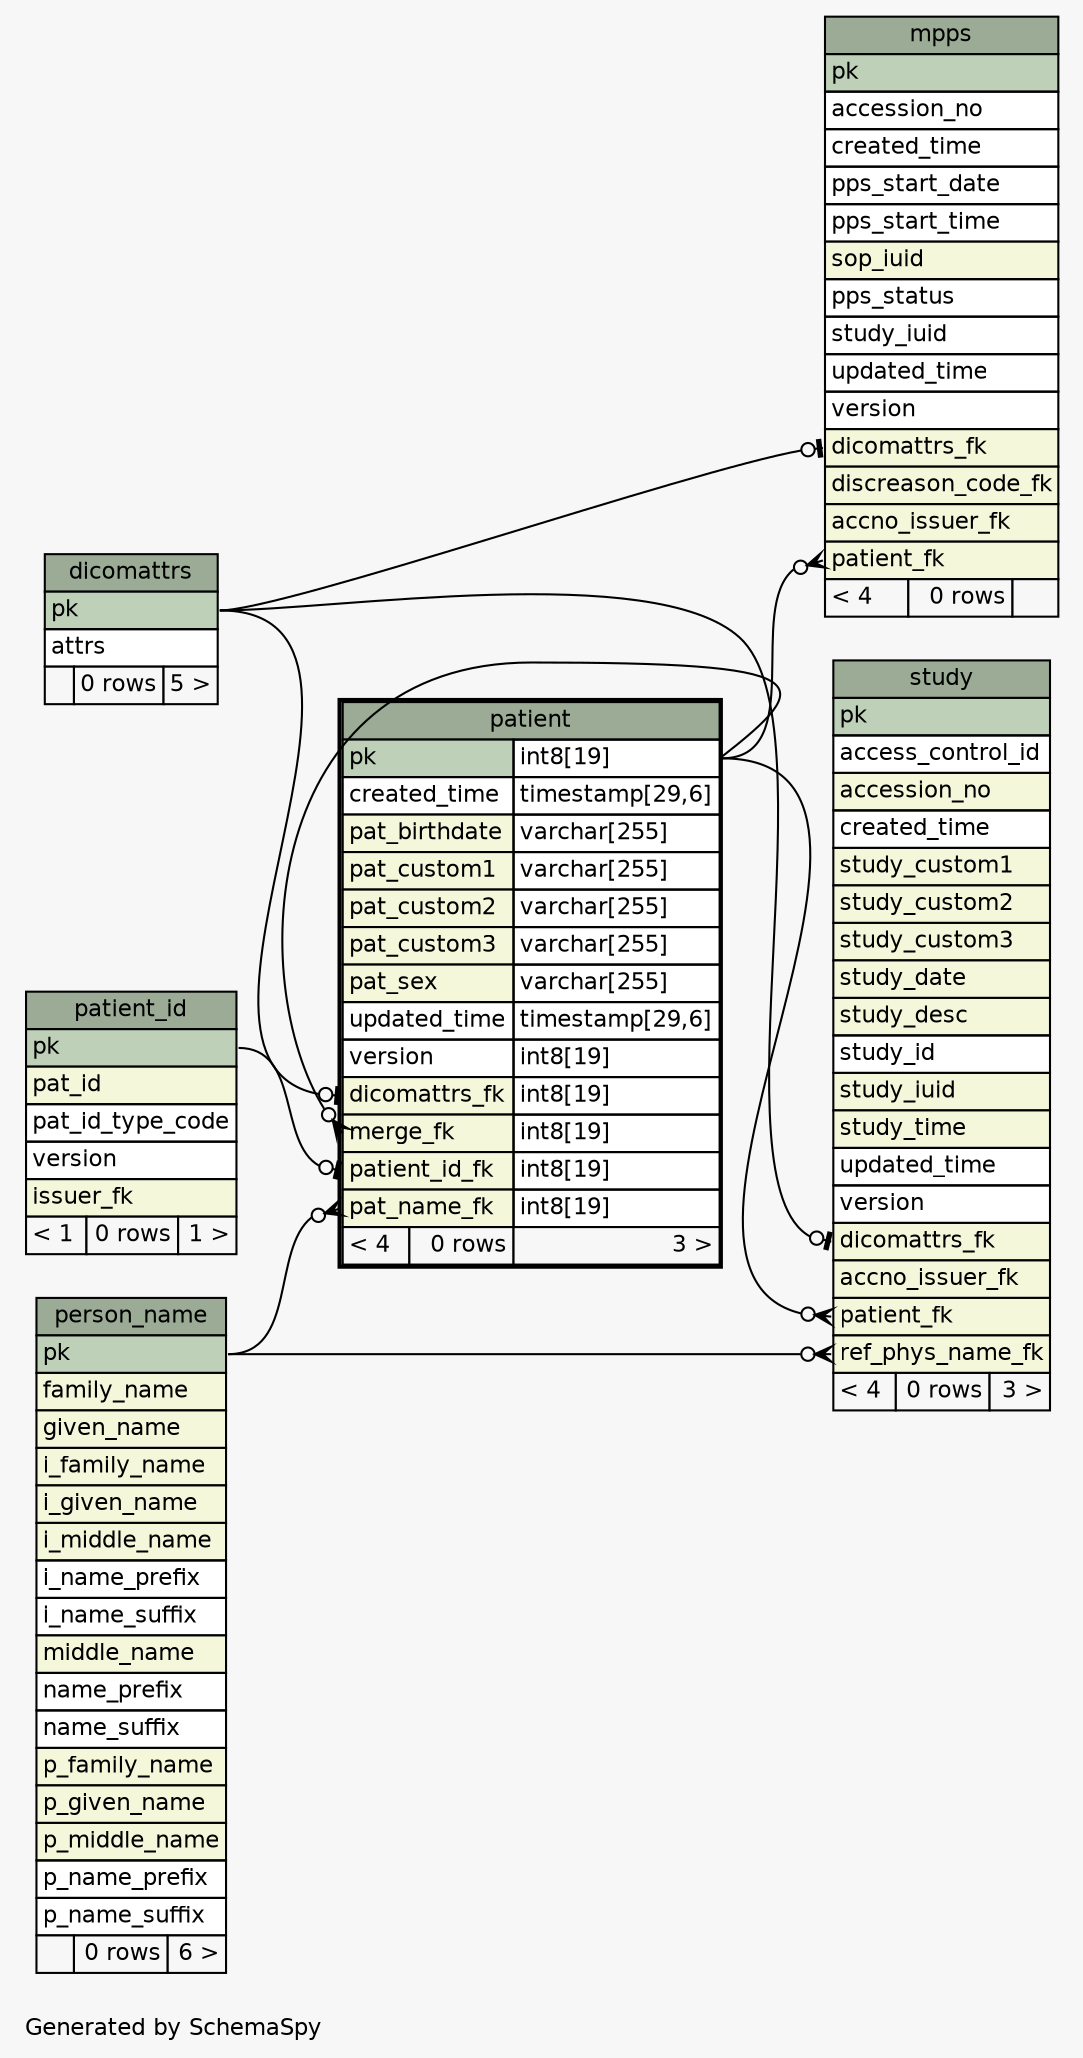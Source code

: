 // dot 2.36.0 on Linux 3.16.0-57-generic
// SchemaSpy rev 590
digraph "oneDegreeRelationshipsDiagram" {
  graph [
    rankdir="RL"
    bgcolor="#f7f7f7"
    label="\nGenerated by SchemaSpy"
    labeljust="l"
    nodesep="0.18"
    ranksep="0.46"
    fontname="Helvetica"
    fontsize="11"
  ];
  node [
    fontname="Helvetica"
    fontsize="11"
    shape="plaintext"
  ];
  edge [
    arrowsize="0.8"
  ];
  "mpps":"dicomattrs_fk":w -> "dicomattrs":"pk":e [arrowhead=none dir=back arrowtail=teeodot];
  "mpps":"patient_fk":w -> "patient":"pk.type":e [arrowhead=none dir=back arrowtail=crowodot];
  "patient":"dicomattrs_fk":w -> "dicomattrs":"pk":e [arrowhead=none dir=back arrowtail=teeodot];
  "patient":"merge_fk":w -> "patient":"pk.type":e [arrowhead=none dir=back arrowtail=crowodot];
  "patient":"pat_name_fk":w -> "person_name":"pk":e [arrowhead=none dir=back arrowtail=crowodot];
  "patient":"patient_id_fk":w -> "patient_id":"pk":e [arrowhead=none dir=back arrowtail=teeodot];
  "study":"dicomattrs_fk":w -> "dicomattrs":"pk":e [arrowhead=none dir=back arrowtail=teeodot];
  "study":"patient_fk":w -> "patient":"pk.type":e [arrowhead=none dir=back arrowtail=crowodot];
  "study":"ref_phys_name_fk":w -> "person_name":"pk":e [arrowhead=none dir=back arrowtail=crowodot];
  "dicomattrs" [
    label=<
    <TABLE BORDER="0" CELLBORDER="1" CELLSPACING="0" BGCOLOR="#ffffff">
      <TR><TD COLSPAN="3" BGCOLOR="#9bab96" ALIGN="CENTER">dicomattrs</TD></TR>
      <TR><TD PORT="pk" COLSPAN="3" BGCOLOR="#bed1b8" ALIGN="LEFT">pk</TD></TR>
      <TR><TD PORT="attrs" COLSPAN="3" ALIGN="LEFT">attrs</TD></TR>
      <TR><TD ALIGN="LEFT" BGCOLOR="#f7f7f7">  </TD><TD ALIGN="RIGHT" BGCOLOR="#f7f7f7">0 rows</TD><TD ALIGN="RIGHT" BGCOLOR="#f7f7f7">5 &gt;</TD></TR>
    </TABLE>>
    URL="dicomattrs.html"
    tooltip="dicomattrs"
  ];
  "mpps" [
    label=<
    <TABLE BORDER="0" CELLBORDER="1" CELLSPACING="0" BGCOLOR="#ffffff">
      <TR><TD COLSPAN="3" BGCOLOR="#9bab96" ALIGN="CENTER">mpps</TD></TR>
      <TR><TD PORT="pk" COLSPAN="3" BGCOLOR="#bed1b8" ALIGN="LEFT">pk</TD></TR>
      <TR><TD PORT="accession_no" COLSPAN="3" ALIGN="LEFT">accession_no</TD></TR>
      <TR><TD PORT="created_time" COLSPAN="3" ALIGN="LEFT">created_time</TD></TR>
      <TR><TD PORT="pps_start_date" COLSPAN="3" ALIGN="LEFT">pps_start_date</TD></TR>
      <TR><TD PORT="pps_start_time" COLSPAN="3" ALIGN="LEFT">pps_start_time</TD></TR>
      <TR><TD PORT="sop_iuid" COLSPAN="3" BGCOLOR="#f4f7da" ALIGN="LEFT">sop_iuid</TD></TR>
      <TR><TD PORT="pps_status" COLSPAN="3" ALIGN="LEFT">pps_status</TD></TR>
      <TR><TD PORT="study_iuid" COLSPAN="3" ALIGN="LEFT">study_iuid</TD></TR>
      <TR><TD PORT="updated_time" COLSPAN="3" ALIGN="LEFT">updated_time</TD></TR>
      <TR><TD PORT="version" COLSPAN="3" ALIGN="LEFT">version</TD></TR>
      <TR><TD PORT="dicomattrs_fk" COLSPAN="3" BGCOLOR="#f4f7da" ALIGN="LEFT">dicomattrs_fk</TD></TR>
      <TR><TD PORT="discreason_code_fk" COLSPAN="3" BGCOLOR="#f4f7da" ALIGN="LEFT">discreason_code_fk</TD></TR>
      <TR><TD PORT="accno_issuer_fk" COLSPAN="3" BGCOLOR="#f4f7da" ALIGN="LEFT">accno_issuer_fk</TD></TR>
      <TR><TD PORT="patient_fk" COLSPAN="3" BGCOLOR="#f4f7da" ALIGN="LEFT">patient_fk</TD></TR>
      <TR><TD ALIGN="LEFT" BGCOLOR="#f7f7f7">&lt; 4</TD><TD ALIGN="RIGHT" BGCOLOR="#f7f7f7">0 rows</TD><TD ALIGN="RIGHT" BGCOLOR="#f7f7f7">  </TD></TR>
    </TABLE>>
    URL="mpps.html"
    tooltip="mpps"
  ];
  "patient" [
    label=<
    <TABLE BORDER="2" CELLBORDER="1" CELLSPACING="0" BGCOLOR="#ffffff">
      <TR><TD COLSPAN="3" BGCOLOR="#9bab96" ALIGN="CENTER">patient</TD></TR>
      <TR><TD PORT="pk" COLSPAN="2" BGCOLOR="#bed1b8" ALIGN="LEFT">pk</TD><TD PORT="pk.type" ALIGN="LEFT">int8[19]</TD></TR>
      <TR><TD PORT="created_time" COLSPAN="2" ALIGN="LEFT">created_time</TD><TD PORT="created_time.type" ALIGN="LEFT">timestamp[29,6]</TD></TR>
      <TR><TD PORT="pat_birthdate" COLSPAN="2" BGCOLOR="#f4f7da" ALIGN="LEFT">pat_birthdate</TD><TD PORT="pat_birthdate.type" ALIGN="LEFT">varchar[255]</TD></TR>
      <TR><TD PORT="pat_custom1" COLSPAN="2" BGCOLOR="#f4f7da" ALIGN="LEFT">pat_custom1</TD><TD PORT="pat_custom1.type" ALIGN="LEFT">varchar[255]</TD></TR>
      <TR><TD PORT="pat_custom2" COLSPAN="2" BGCOLOR="#f4f7da" ALIGN="LEFT">pat_custom2</TD><TD PORT="pat_custom2.type" ALIGN="LEFT">varchar[255]</TD></TR>
      <TR><TD PORT="pat_custom3" COLSPAN="2" BGCOLOR="#f4f7da" ALIGN="LEFT">pat_custom3</TD><TD PORT="pat_custom3.type" ALIGN="LEFT">varchar[255]</TD></TR>
      <TR><TD PORT="pat_sex" COLSPAN="2" BGCOLOR="#f4f7da" ALIGN="LEFT">pat_sex</TD><TD PORT="pat_sex.type" ALIGN="LEFT">varchar[255]</TD></TR>
      <TR><TD PORT="updated_time" COLSPAN="2" ALIGN="LEFT">updated_time</TD><TD PORT="updated_time.type" ALIGN="LEFT">timestamp[29,6]</TD></TR>
      <TR><TD PORT="version" COLSPAN="2" ALIGN="LEFT">version</TD><TD PORT="version.type" ALIGN="LEFT">int8[19]</TD></TR>
      <TR><TD PORT="dicomattrs_fk" COLSPAN="2" BGCOLOR="#f4f7da" ALIGN="LEFT">dicomattrs_fk</TD><TD PORT="dicomattrs_fk.type" ALIGN="LEFT">int8[19]</TD></TR>
      <TR><TD PORT="merge_fk" COLSPAN="2" BGCOLOR="#f4f7da" ALIGN="LEFT">merge_fk</TD><TD PORT="merge_fk.type" ALIGN="LEFT">int8[19]</TD></TR>
      <TR><TD PORT="patient_id_fk" COLSPAN="2" BGCOLOR="#f4f7da" ALIGN="LEFT">patient_id_fk</TD><TD PORT="patient_id_fk.type" ALIGN="LEFT">int8[19]</TD></TR>
      <TR><TD PORT="pat_name_fk" COLSPAN="2" BGCOLOR="#f4f7da" ALIGN="LEFT">pat_name_fk</TD><TD PORT="pat_name_fk.type" ALIGN="LEFT">int8[19]</TD></TR>
      <TR><TD ALIGN="LEFT" BGCOLOR="#f7f7f7">&lt; 4</TD><TD ALIGN="RIGHT" BGCOLOR="#f7f7f7">0 rows</TD><TD ALIGN="RIGHT" BGCOLOR="#f7f7f7">3 &gt;</TD></TR>
    </TABLE>>
    URL="patient.html"
    tooltip="patient"
  ];
  "patient_id" [
    label=<
    <TABLE BORDER="0" CELLBORDER="1" CELLSPACING="0" BGCOLOR="#ffffff">
      <TR><TD COLSPAN="3" BGCOLOR="#9bab96" ALIGN="CENTER">patient_id</TD></TR>
      <TR><TD PORT="pk" COLSPAN="3" BGCOLOR="#bed1b8" ALIGN="LEFT">pk</TD></TR>
      <TR><TD PORT="pat_id" COLSPAN="3" BGCOLOR="#f4f7da" ALIGN="LEFT">pat_id</TD></TR>
      <TR><TD PORT="pat_id_type_code" COLSPAN="3" ALIGN="LEFT">pat_id_type_code</TD></TR>
      <TR><TD PORT="version" COLSPAN="3" ALIGN="LEFT">version</TD></TR>
      <TR><TD PORT="issuer_fk" COLSPAN="3" BGCOLOR="#f4f7da" ALIGN="LEFT">issuer_fk</TD></TR>
      <TR><TD ALIGN="LEFT" BGCOLOR="#f7f7f7">&lt; 1</TD><TD ALIGN="RIGHT" BGCOLOR="#f7f7f7">0 rows</TD><TD ALIGN="RIGHT" BGCOLOR="#f7f7f7">1 &gt;</TD></TR>
    </TABLE>>
    URL="patient_id.html"
    tooltip="patient_id"
  ];
  "person_name" [
    label=<
    <TABLE BORDER="0" CELLBORDER="1" CELLSPACING="0" BGCOLOR="#ffffff">
      <TR><TD COLSPAN="3" BGCOLOR="#9bab96" ALIGN="CENTER">person_name</TD></TR>
      <TR><TD PORT="pk" COLSPAN="3" BGCOLOR="#bed1b8" ALIGN="LEFT">pk</TD></TR>
      <TR><TD PORT="family_name" COLSPAN="3" BGCOLOR="#f4f7da" ALIGN="LEFT">family_name</TD></TR>
      <TR><TD PORT="given_name" COLSPAN="3" BGCOLOR="#f4f7da" ALIGN="LEFT">given_name</TD></TR>
      <TR><TD PORT="i_family_name" COLSPAN="3" BGCOLOR="#f4f7da" ALIGN="LEFT">i_family_name</TD></TR>
      <TR><TD PORT="i_given_name" COLSPAN="3" BGCOLOR="#f4f7da" ALIGN="LEFT">i_given_name</TD></TR>
      <TR><TD PORT="i_middle_name" COLSPAN="3" BGCOLOR="#f4f7da" ALIGN="LEFT">i_middle_name</TD></TR>
      <TR><TD PORT="i_name_prefix" COLSPAN="3" ALIGN="LEFT">i_name_prefix</TD></TR>
      <TR><TD PORT="i_name_suffix" COLSPAN="3" ALIGN="LEFT">i_name_suffix</TD></TR>
      <TR><TD PORT="middle_name" COLSPAN="3" BGCOLOR="#f4f7da" ALIGN="LEFT">middle_name</TD></TR>
      <TR><TD PORT="name_prefix" COLSPAN="3" ALIGN="LEFT">name_prefix</TD></TR>
      <TR><TD PORT="name_suffix" COLSPAN="3" ALIGN="LEFT">name_suffix</TD></TR>
      <TR><TD PORT="p_family_name" COLSPAN="3" BGCOLOR="#f4f7da" ALIGN="LEFT">p_family_name</TD></TR>
      <TR><TD PORT="p_given_name" COLSPAN="3" BGCOLOR="#f4f7da" ALIGN="LEFT">p_given_name</TD></TR>
      <TR><TD PORT="p_middle_name" COLSPAN="3" BGCOLOR="#f4f7da" ALIGN="LEFT">p_middle_name</TD></TR>
      <TR><TD PORT="p_name_prefix" COLSPAN="3" ALIGN="LEFT">p_name_prefix</TD></TR>
      <TR><TD PORT="p_name_suffix" COLSPAN="3" ALIGN="LEFT">p_name_suffix</TD></TR>
      <TR><TD ALIGN="LEFT" BGCOLOR="#f7f7f7">  </TD><TD ALIGN="RIGHT" BGCOLOR="#f7f7f7">0 rows</TD><TD ALIGN="RIGHT" BGCOLOR="#f7f7f7">6 &gt;</TD></TR>
    </TABLE>>
    URL="person_name.html"
    tooltip="person_name"
  ];
  "study" [
    label=<
    <TABLE BORDER="0" CELLBORDER="1" CELLSPACING="0" BGCOLOR="#ffffff">
      <TR><TD COLSPAN="3" BGCOLOR="#9bab96" ALIGN="CENTER">study</TD></TR>
      <TR><TD PORT="pk" COLSPAN="3" BGCOLOR="#bed1b8" ALIGN="LEFT">pk</TD></TR>
      <TR><TD PORT="access_control_id" COLSPAN="3" ALIGN="LEFT">access_control_id</TD></TR>
      <TR><TD PORT="accession_no" COLSPAN="3" BGCOLOR="#f4f7da" ALIGN="LEFT">accession_no</TD></TR>
      <TR><TD PORT="created_time" COLSPAN="3" ALIGN="LEFT">created_time</TD></TR>
      <TR><TD PORT="study_custom1" COLSPAN="3" BGCOLOR="#f4f7da" ALIGN="LEFT">study_custom1</TD></TR>
      <TR><TD PORT="study_custom2" COLSPAN="3" BGCOLOR="#f4f7da" ALIGN="LEFT">study_custom2</TD></TR>
      <TR><TD PORT="study_custom3" COLSPAN="3" BGCOLOR="#f4f7da" ALIGN="LEFT">study_custom3</TD></TR>
      <TR><TD PORT="study_date" COLSPAN="3" BGCOLOR="#f4f7da" ALIGN="LEFT">study_date</TD></TR>
      <TR><TD PORT="study_desc" COLSPAN="3" BGCOLOR="#f4f7da" ALIGN="LEFT">study_desc</TD></TR>
      <TR><TD PORT="study_id" COLSPAN="3" ALIGN="LEFT">study_id</TD></TR>
      <TR><TD PORT="study_iuid" COLSPAN="3" BGCOLOR="#f4f7da" ALIGN="LEFT">study_iuid</TD></TR>
      <TR><TD PORT="study_time" COLSPAN="3" BGCOLOR="#f4f7da" ALIGN="LEFT">study_time</TD></TR>
      <TR><TD PORT="updated_time" COLSPAN="3" ALIGN="LEFT">updated_time</TD></TR>
      <TR><TD PORT="version" COLSPAN="3" ALIGN="LEFT">version</TD></TR>
      <TR><TD PORT="dicomattrs_fk" COLSPAN="3" BGCOLOR="#f4f7da" ALIGN="LEFT">dicomattrs_fk</TD></TR>
      <TR><TD PORT="accno_issuer_fk" COLSPAN="3" BGCOLOR="#f4f7da" ALIGN="LEFT">accno_issuer_fk</TD></TR>
      <TR><TD PORT="patient_fk" COLSPAN="3" BGCOLOR="#f4f7da" ALIGN="LEFT">patient_fk</TD></TR>
      <TR><TD PORT="ref_phys_name_fk" COLSPAN="3" BGCOLOR="#f4f7da" ALIGN="LEFT">ref_phys_name_fk</TD></TR>
      <TR><TD ALIGN="LEFT" BGCOLOR="#f7f7f7">&lt; 4</TD><TD ALIGN="RIGHT" BGCOLOR="#f7f7f7">0 rows</TD><TD ALIGN="RIGHT" BGCOLOR="#f7f7f7">3 &gt;</TD></TR>
    </TABLE>>
    URL="study.html"
    tooltip="study"
  ];
}
